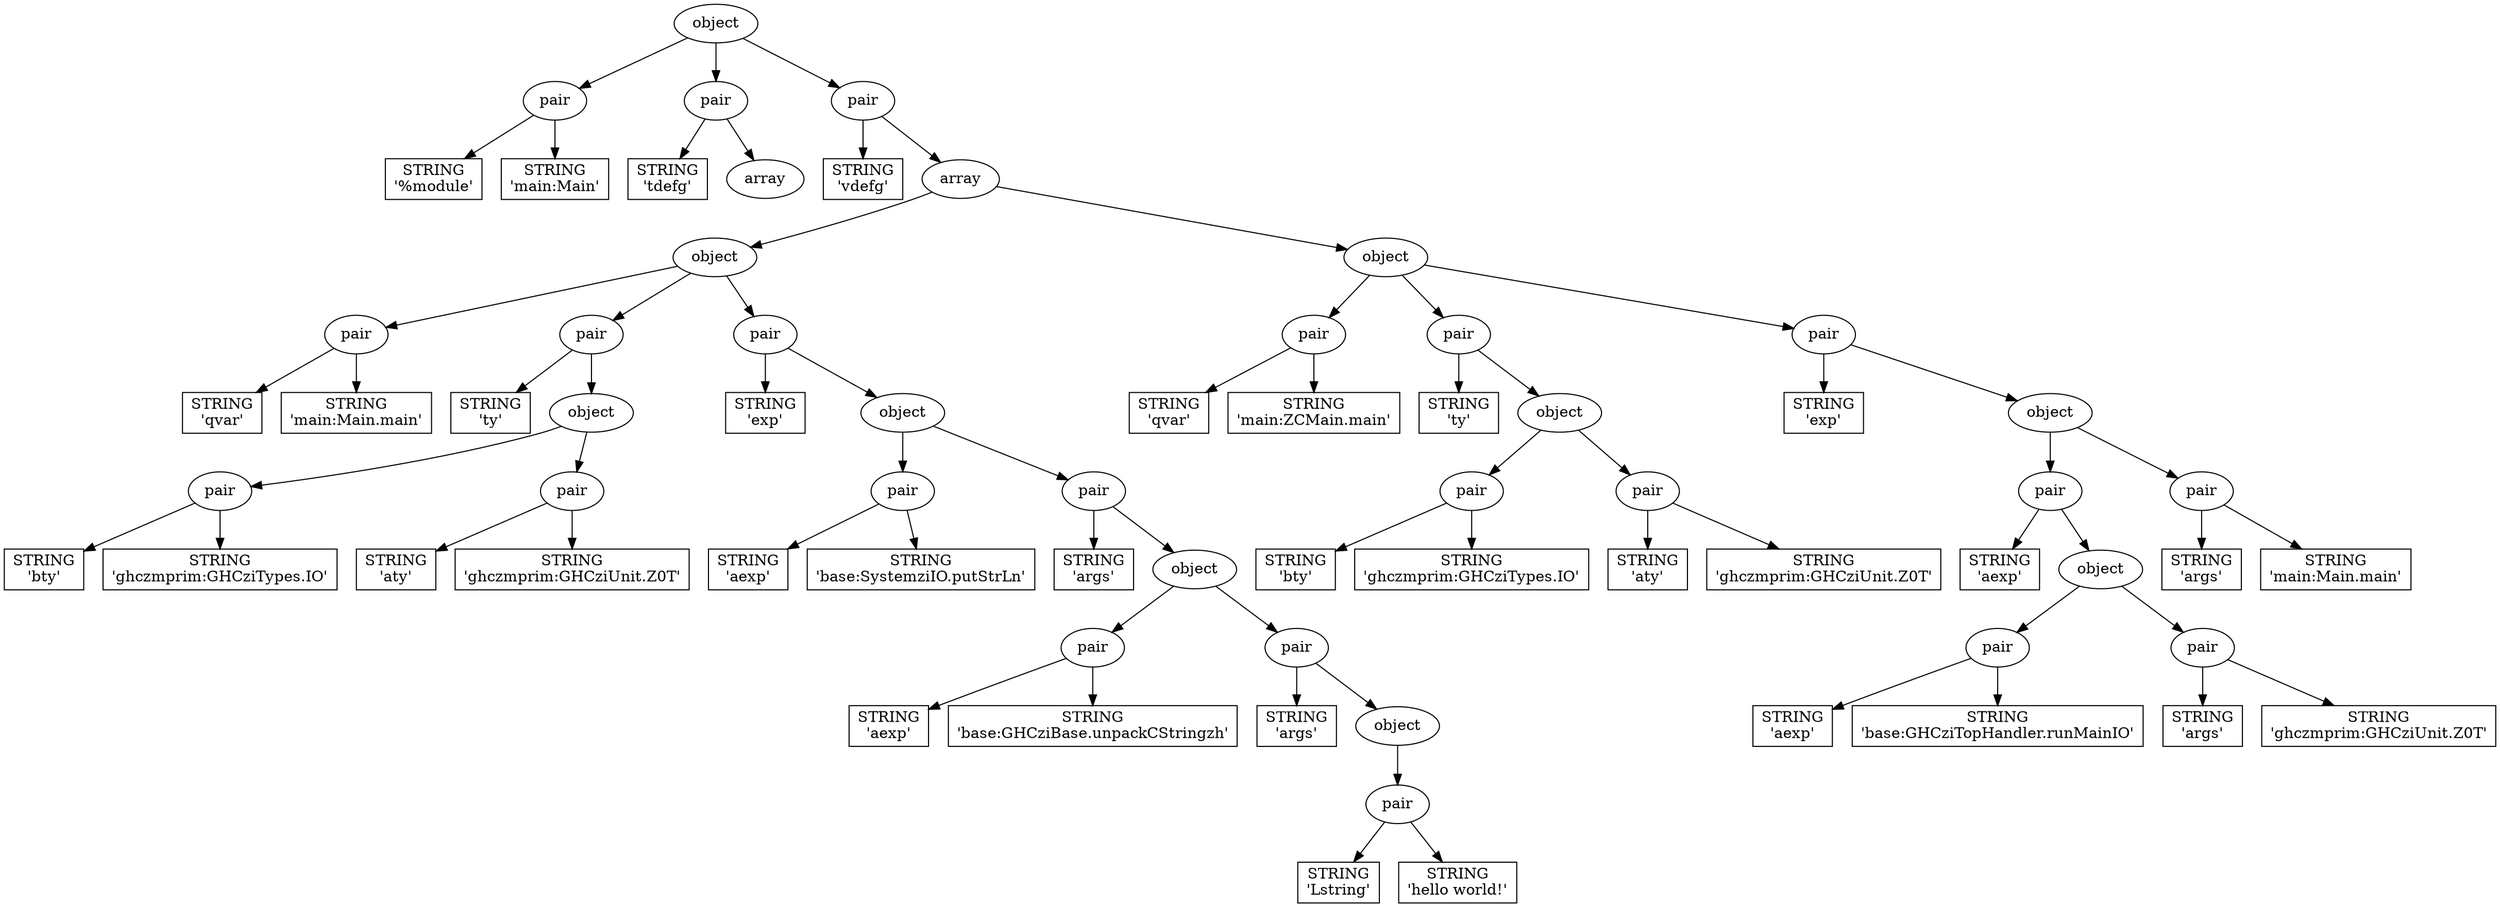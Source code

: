 digraph parsed {
"140261316330568" [label="object"];
"140261316330568" -> "140261316330624";
"140261316330624" [label="pair"];
"140261316330624" -> "67092104";
"67092104" [shape=box,label="STRING\n'%module'"];
"140261316330624" -> "67091824";
"67091824" [shape=box,label="STRING\n'main:Main'"];
"140261316330568" -> "140261316330680";
"140261316330680" [label="pair"];
"140261316330680" -> "67092384";
"67092384" [shape=box,label="STRING\n'tdefg'"];
"140261316330680" -> "140261316330736";
"140261316330736" [label="array"];
"140261316330568" -> "140261316330792";
"140261316330792" [label="pair"];
"140261316330792" -> "67088520";
"67088520" [shape=box,label="STRING\n'vdefg'"];
"140261316330792" -> "140261316330848";
"140261316330848" [label="array"];
"140261316330848" -> "140261316330904";
"140261316330904" [label="object"];
"140261316330904" -> "140261316330960";
"140261316330960" [label="pair"];
"140261316330960" -> "67085384";
"67085384" [shape=box,label="STRING\n'qvar'"];
"140261316330960" -> "67085552";
"67085552" [shape=box,label="STRING\n'main:Main.main'"];
"140261316330904" -> "140261316331016";
"140261316331016" [label="pair"];
"140261316331016" -> "66722736";
"66722736" [shape=box,label="STRING\n'ty'"];
"140261316331016" -> "140261316331072";
"140261316331072" [label="object"];
"140261316331072" -> "140261316331128";
"140261316331128" [label="pair"];
"140261316331128" -> "67084656";
"67084656" [shape=box,label="STRING\n'bty'"];
"140261316331128" -> "67084824";
"67084824" [shape=box,label="STRING\n'ghczmprim:GHCziTypes.IO'"];
"140261316331072" -> "140261316331184";
"140261316331184" [label="pair"];
"140261316331184" -> "66723296";
"66723296" [shape=box,label="STRING\n'aty'"];
"140261316331184" -> "66723464";
"66723464" [shape=box,label="STRING\n'ghczmprim:GHCziUnit.Z0T'"];
"140261316330904" -> "140261316331240";
"140261316331240" [label="pair"];
"140261316331240" -> "67090592";
"67090592" [shape=box,label="STRING\n'exp'"];
"140261316331240" -> "140261316331296";
"140261316331296" [label="object"];
"140261316331296" -> "140261316331352";
"140261316331352" [label="pair"];
"140261316331352" -> "67088800";
"67088800" [shape=box,label="STRING\n'aexp'"];
"140261316331352" -> "67085608";
"67085608" [shape=box,label="STRING\n'base:SystemziIO.putStrLn'"];
"140261316331296" -> "140261316331408";
"140261316331408" [label="pair"];
"140261316331408" -> "67090984";
"67090984" [shape=box,label="STRING\n'args'"];
"140261316331408" -> "140261316331464";
"140261316331464" [label="object"];
"140261316331464" -> "140261316331520";
"140261316331520" [label="pair"];
"140261316331520" -> "67088968";
"67088968" [shape=box,label="STRING\n'aexp'"];
"140261316331520" -> "67087792";
"67087792" [shape=box,label="STRING\n'base:GHCziBase.unpackCStringzh'"];
"140261316331464" -> "140261316331576";
"140261316331576" [label="pair"];
"140261316331576" -> "67089584";
"67089584" [shape=box,label="STRING\n'args'"];
"140261316331576" -> "140261316331632";
"140261316331632" [label="object"];
"140261316331632" -> "140261316331688";
"140261316331688" [label="pair"];
"140261316331688" -> "67086280";
"67086280" [shape=box,label="STRING\n'Lstring'"];
"140261316331688" -> "67086448";
"67086448" [shape=box,label="STRING\n'hello world!'"];
"140261316330848" -> "140261316331744";
"140261316331744" [label="object"];
"140261316331744" -> "140261316331800";
"140261316331800" [label="pair"];
"140261316331800" -> "60228456";
"60228456" [shape=box,label="STRING\n'qvar'"];
"140261316331800" -> "60271264";
"60271264" [shape=box,label="STRING\n'main:ZCMain.main'"];
"140261316331744" -> "140261316331856";
"140261316331856" [label="pair"];
"140261316331856" -> "60270424";
"60270424" [shape=box,label="STRING\n'ty'"];
"140261316331856" -> "140261316331912";
"140261316331912" [label="object"];
"140261316331912" -> "140261316331968";
"140261316331968" [label="pair"];
"140261316331968" -> "60270144";
"60270144" [shape=box,label="STRING\n'bty'"];
"140261316331968" -> "60270312";
"60270312" [shape=box,label="STRING\n'ghczmprim:GHCziTypes.IO'"];
"140261316331912" -> "140261316332024";
"140261316332024" [label="pair"];
"140261316332024" -> "60269472";
"60269472" [shape=box,label="STRING\n'aty'"];
"140261316332024" -> "60269640";
"60269640" [shape=box,label="STRING\n'ghczmprim:GHCziUnit.Z0T'"];
"140261316331744" -> "140261316332080";
"140261316332080" [label="pair"];
"140261316332080" -> "60271040";
"60271040" [shape=box,label="STRING\n'exp'"];
"140261316332080" -> "140261316332136";
"140261316332136" [label="object"];
"140261316332136" -> "140261316332192";
"140261316332192" [label="pair"];
"140261316332192" -> "60234952";
"60234952" [shape=box,label="STRING\n'aexp'"];
"140261316332192" -> "140261316332248";
"140261316332248" [label="object"];
"140261316332248" -> "140261316332304";
"140261316332304" [label="pair"];
"140261316332304" -> "60269192";
"60269192" [shape=box,label="STRING\n'aexp'"];
"140261316332304" -> "60269360";
"60269360" [shape=box,label="STRING\n'base:GHCziTopHandler.runMainIO'"];
"140261316332248" -> "140261316332360";
"140261316332360" [label="pair"];
"140261316332360" -> "60268912";
"60268912" [shape=box,label="STRING\n'args'"];
"140261316332360" -> "60234112";
"60234112" [shape=box,label="STRING\n'ghczmprim:GHCziUnit.Z0T'"];
"140261316332136" -> "140261316332416";
"140261316332416" [label="pair"];
"140261316332416" -> "60234616";
"60234616" [shape=box,label="STRING\n'args'"];
"140261316332416" -> "60234784";
"60234784" [shape=box,label="STRING\n'main:Main.main'"];
}
